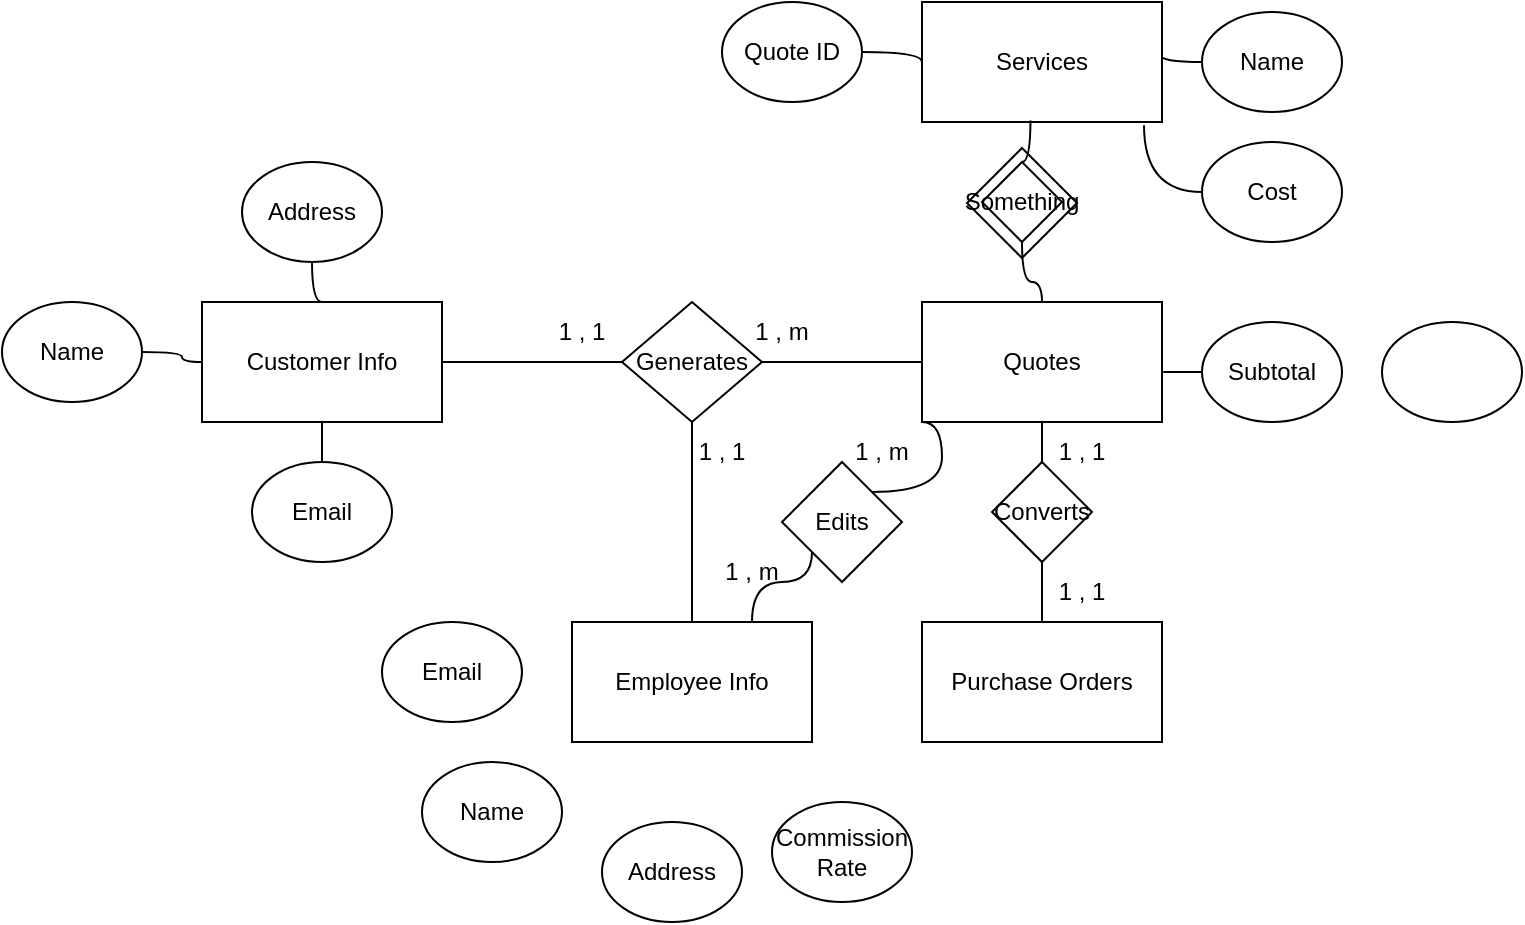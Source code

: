 <mxfile version="18.0.1" type="github">
  <diagram id="iJe6174uvLX6trYQLQHG" name="Page-1">
    <mxGraphModel dx="825" dy="426" grid="1" gridSize="10" guides="1" tooltips="1" connect="1" arrows="1" fold="1" page="1" pageScale="1" pageWidth="2336" pageHeight="1654" math="0" shadow="0">
      <root>
        <mxCell id="0" />
        <mxCell id="1" parent="0" />
        <mxCell id="0XX7TdqP8mAPtL5vjWQp-29" value="" style="rhombus;whiteSpace=wrap;html=1;" vertex="1" parent="1">
          <mxGeometry x="932.5" y="113" width="55" height="55" as="geometry" />
        </mxCell>
        <mxCell id="9a92jqEBNPij-2C5XxpZ-12" style="edgeStyle=orthogonalEdgeStyle;rounded=0;orthogonalLoop=1;jettySize=auto;html=1;exitX=1;exitY=0.5;exitDx=0;exitDy=0;entryX=0;entryY=0.5;entryDx=0;entryDy=0;endArrow=none;endFill=0;" parent="1" source="9a92jqEBNPij-2C5XxpZ-2" target="9a92jqEBNPij-2C5XxpZ-7" edge="1">
          <mxGeometry relative="1" as="geometry" />
        </mxCell>
        <mxCell id="9a92jqEBNPij-2C5XxpZ-2" value="Customer Info" style="rounded=0;whiteSpace=wrap;html=1;" parent="1" vertex="1">
          <mxGeometry x="550" y="190" width="120" height="60" as="geometry" />
        </mxCell>
        <mxCell id="9a92jqEBNPij-2C5XxpZ-3" value="Quotes" style="rounded=0;whiteSpace=wrap;html=1;" parent="1" vertex="1">
          <mxGeometry x="910" y="190" width="120" height="60" as="geometry" />
        </mxCell>
        <mxCell id="9a92jqEBNPij-2C5XxpZ-20" style="edgeStyle=orthogonalEdgeStyle;rounded=0;orthogonalLoop=1;jettySize=auto;html=1;exitX=0.5;exitY=0;exitDx=0;exitDy=0;entryX=0.5;entryY=1;entryDx=0;entryDy=0;endArrow=none;endFill=0;" parent="1" source="9a92jqEBNPij-2C5XxpZ-4" target="9a92jqEBNPij-2C5XxpZ-7" edge="1">
          <mxGeometry relative="1" as="geometry" />
        </mxCell>
        <mxCell id="9a92jqEBNPij-2C5XxpZ-26" style="edgeStyle=orthogonalEdgeStyle;orthogonalLoop=1;jettySize=auto;html=1;exitX=0.75;exitY=0;exitDx=0;exitDy=0;entryX=0;entryY=1;entryDx=0;entryDy=0;endArrow=none;endFill=0;curved=1;" parent="1" source="9a92jqEBNPij-2C5XxpZ-4" target="9a92jqEBNPij-2C5XxpZ-8" edge="1">
          <mxGeometry relative="1" as="geometry" />
        </mxCell>
        <mxCell id="9a92jqEBNPij-2C5XxpZ-4" value="Employee Info" style="rounded=0;whiteSpace=wrap;html=1;" parent="1" vertex="1">
          <mxGeometry x="735" y="350" width="120" height="60" as="geometry" />
        </mxCell>
        <mxCell id="9a92jqEBNPij-2C5XxpZ-5" value="Purchase Orders&lt;br&gt;" style="rounded=0;whiteSpace=wrap;html=1;" parent="1" vertex="1">
          <mxGeometry x="910" y="350" width="120" height="60" as="geometry" />
        </mxCell>
        <mxCell id="9a92jqEBNPij-2C5XxpZ-22" style="edgeStyle=orthogonalEdgeStyle;rounded=0;orthogonalLoop=1;jettySize=auto;html=1;exitX=0.5;exitY=0;exitDx=0;exitDy=0;entryX=0.5;entryY=1;entryDx=0;entryDy=0;endArrow=none;endFill=0;" parent="1" source="9a92jqEBNPij-2C5XxpZ-6" target="9a92jqEBNPij-2C5XxpZ-3" edge="1">
          <mxGeometry relative="1" as="geometry" />
        </mxCell>
        <mxCell id="9a92jqEBNPij-2C5XxpZ-23" style="edgeStyle=orthogonalEdgeStyle;rounded=0;orthogonalLoop=1;jettySize=auto;html=1;exitX=0.5;exitY=1;exitDx=0;exitDy=0;endArrow=none;endFill=0;" parent="1" source="9a92jqEBNPij-2C5XxpZ-6" target="9a92jqEBNPij-2C5XxpZ-5" edge="1">
          <mxGeometry relative="1" as="geometry" />
        </mxCell>
        <mxCell id="9a92jqEBNPij-2C5XxpZ-6" value="Converts" style="rhombus;whiteSpace=wrap;html=1;" parent="1" vertex="1">
          <mxGeometry x="945" y="270" width="50" height="50" as="geometry" />
        </mxCell>
        <mxCell id="9a92jqEBNPij-2C5XxpZ-15" style="edgeStyle=orthogonalEdgeStyle;rounded=0;orthogonalLoop=1;jettySize=auto;html=1;exitX=1;exitY=0.5;exitDx=0;exitDy=0;entryX=0;entryY=0.5;entryDx=0;entryDy=0;endArrow=none;endFill=0;" parent="1" source="9a92jqEBNPij-2C5XxpZ-7" target="9a92jqEBNPij-2C5XxpZ-3" edge="1">
          <mxGeometry relative="1" as="geometry" />
        </mxCell>
        <mxCell id="9a92jqEBNPij-2C5XxpZ-7" value="Generates" style="rhombus;whiteSpace=wrap;html=1;" parent="1" vertex="1">
          <mxGeometry x="760" y="190" width="70" height="60" as="geometry" />
        </mxCell>
        <mxCell id="9a92jqEBNPij-2C5XxpZ-27" style="edgeStyle=orthogonalEdgeStyle;orthogonalLoop=1;jettySize=auto;html=1;exitX=1;exitY=0;exitDx=0;exitDy=0;entryX=0;entryY=1;entryDx=0;entryDy=0;endArrow=none;endFill=0;curved=1;" parent="1" source="9a92jqEBNPij-2C5XxpZ-8" target="9a92jqEBNPij-2C5XxpZ-3" edge="1">
          <mxGeometry relative="1" as="geometry" />
        </mxCell>
        <mxCell id="9a92jqEBNPij-2C5XxpZ-8" value="Edits" style="rhombus;whiteSpace=wrap;html=1;" parent="1" vertex="1">
          <mxGeometry x="840" y="270" width="60" height="60" as="geometry" />
        </mxCell>
        <mxCell id="9a92jqEBNPij-2C5XxpZ-18" value="1 , m" style="text;html=1;strokeColor=none;fillColor=none;align=center;verticalAlign=middle;whiteSpace=wrap;rounded=0;" parent="1" vertex="1">
          <mxGeometry x="810" y="190" width="60" height="30" as="geometry" />
        </mxCell>
        <mxCell id="9a92jqEBNPij-2C5XxpZ-19" value="1 , 1" style="text;html=1;strokeColor=none;fillColor=none;align=center;verticalAlign=middle;whiteSpace=wrap;rounded=0;" parent="1" vertex="1">
          <mxGeometry x="710" y="190" width="60" height="30" as="geometry" />
        </mxCell>
        <mxCell id="9a92jqEBNPij-2C5XxpZ-21" value="1 , 1" style="text;html=1;strokeColor=none;fillColor=none;align=center;verticalAlign=middle;whiteSpace=wrap;rounded=0;" parent="1" vertex="1">
          <mxGeometry x="780" y="250" width="60" height="30" as="geometry" />
        </mxCell>
        <mxCell id="9a92jqEBNPij-2C5XxpZ-24" value="1 , 1" style="text;html=1;strokeColor=none;fillColor=none;align=center;verticalAlign=middle;whiteSpace=wrap;rounded=0;" parent="1" vertex="1">
          <mxGeometry x="960" y="320" width="60" height="30" as="geometry" />
        </mxCell>
        <mxCell id="9a92jqEBNPij-2C5XxpZ-25" value="1 , 1" style="text;html=1;strokeColor=none;fillColor=none;align=center;verticalAlign=middle;whiteSpace=wrap;rounded=0;" parent="1" vertex="1">
          <mxGeometry x="960" y="250" width="60" height="30" as="geometry" />
        </mxCell>
        <mxCell id="9a92jqEBNPij-2C5XxpZ-28" value="1 , m" style="text;html=1;strokeColor=none;fillColor=none;align=center;verticalAlign=middle;whiteSpace=wrap;rounded=0;" parent="1" vertex="1">
          <mxGeometry x="860" y="250" width="60" height="30" as="geometry" />
        </mxCell>
        <mxCell id="9a92jqEBNPij-2C5XxpZ-29" value="1 , m" style="text;html=1;strokeColor=none;fillColor=none;align=center;verticalAlign=middle;whiteSpace=wrap;rounded=0;" parent="1" vertex="1">
          <mxGeometry x="795" y="310" width="60" height="30" as="geometry" />
        </mxCell>
        <mxCell id="0XX7TdqP8mAPtL5vjWQp-8" style="edgeStyle=orthogonalEdgeStyle;curved=1;orthogonalLoop=1;jettySize=auto;html=1;exitX=1;exitY=0.5;exitDx=0;exitDy=0;endArrow=none;endFill=0;" edge="1" parent="1" source="0XX7TdqP8mAPtL5vjWQp-1" target="9a92jqEBNPij-2C5XxpZ-2">
          <mxGeometry relative="1" as="geometry" />
        </mxCell>
        <mxCell id="0XX7TdqP8mAPtL5vjWQp-1" value="Name" style="ellipse;whiteSpace=wrap;html=1;" vertex="1" parent="1">
          <mxGeometry x="450" y="190" width="70" height="50" as="geometry" />
        </mxCell>
        <mxCell id="0XX7TdqP8mAPtL5vjWQp-9" style="edgeStyle=orthogonalEdgeStyle;curved=1;orthogonalLoop=1;jettySize=auto;html=1;exitX=0.5;exitY=1;exitDx=0;exitDy=0;endArrow=none;endFill=0;" edge="1" parent="1" source="0XX7TdqP8mAPtL5vjWQp-2" target="9a92jqEBNPij-2C5XxpZ-2">
          <mxGeometry relative="1" as="geometry" />
        </mxCell>
        <mxCell id="0XX7TdqP8mAPtL5vjWQp-2" value="Address" style="ellipse;whiteSpace=wrap;html=1;" vertex="1" parent="1">
          <mxGeometry x="570" y="120" width="70" height="50" as="geometry" />
        </mxCell>
        <mxCell id="0XX7TdqP8mAPtL5vjWQp-7" style="edgeStyle=orthogonalEdgeStyle;curved=1;orthogonalLoop=1;jettySize=auto;html=1;exitX=0.5;exitY=0;exitDx=0;exitDy=0;entryX=0.5;entryY=1;entryDx=0;entryDy=0;endArrow=none;endFill=0;" edge="1" parent="1" source="0XX7TdqP8mAPtL5vjWQp-6" target="9a92jqEBNPij-2C5XxpZ-2">
          <mxGeometry relative="1" as="geometry" />
        </mxCell>
        <mxCell id="0XX7TdqP8mAPtL5vjWQp-6" value="Email&lt;br&gt;" style="ellipse;whiteSpace=wrap;html=1;" vertex="1" parent="1">
          <mxGeometry x="575" y="270" width="70" height="50" as="geometry" />
        </mxCell>
        <mxCell id="0XX7TdqP8mAPtL5vjWQp-16" value="" style="ellipse;whiteSpace=wrap;html=1;" vertex="1" parent="1">
          <mxGeometry x="1140" y="200" width="70" height="50" as="geometry" />
        </mxCell>
        <mxCell id="0XX7TdqP8mAPtL5vjWQp-23" style="edgeStyle=orthogonalEdgeStyle;curved=1;orthogonalLoop=1;jettySize=auto;html=1;exitX=0;exitY=0.5;exitDx=0;exitDy=0;entryX=0.992;entryY=0.44;entryDx=0;entryDy=0;entryPerimeter=0;endArrow=none;endFill=0;" edge="1" parent="1" source="0XX7TdqP8mAPtL5vjWQp-17" target="0XX7TdqP8mAPtL5vjWQp-19">
          <mxGeometry relative="1" as="geometry" />
        </mxCell>
        <mxCell id="0XX7TdqP8mAPtL5vjWQp-17" value="Name" style="ellipse;whiteSpace=wrap;html=1;" vertex="1" parent="1">
          <mxGeometry x="1050" y="45" width="70" height="50" as="geometry" />
        </mxCell>
        <mxCell id="0XX7TdqP8mAPtL5vjWQp-26" style="edgeStyle=orthogonalEdgeStyle;curved=1;orthogonalLoop=1;jettySize=auto;html=1;exitX=1;exitY=0.5;exitDx=0;exitDy=0;entryX=0;entryY=0.5;entryDx=0;entryDy=0;endArrow=none;endFill=0;" edge="1" parent="1" source="0XX7TdqP8mAPtL5vjWQp-18" target="0XX7TdqP8mAPtL5vjWQp-19">
          <mxGeometry relative="1" as="geometry" />
        </mxCell>
        <mxCell id="0XX7TdqP8mAPtL5vjWQp-18" value="Quote ID" style="ellipse;whiteSpace=wrap;html=1;" vertex="1" parent="1">
          <mxGeometry x="810" y="40" width="70" height="50" as="geometry" />
        </mxCell>
        <mxCell id="0XX7TdqP8mAPtL5vjWQp-19" value="Services" style="rounded=0;whiteSpace=wrap;html=1;" vertex="1" parent="1">
          <mxGeometry x="910" y="40" width="120" height="60" as="geometry" />
        </mxCell>
        <mxCell id="0XX7TdqP8mAPtL5vjWQp-21" style="edgeStyle=orthogonalEdgeStyle;curved=1;orthogonalLoop=1;jettySize=auto;html=1;exitX=0.5;exitY=0;exitDx=0;exitDy=0;entryX=0.452;entryY=0.987;entryDx=0;entryDy=0;entryPerimeter=0;endArrow=none;endFill=0;" edge="1" parent="1" source="0XX7TdqP8mAPtL5vjWQp-20" target="0XX7TdqP8mAPtL5vjWQp-19">
          <mxGeometry relative="1" as="geometry" />
        </mxCell>
        <mxCell id="0XX7TdqP8mAPtL5vjWQp-22" style="edgeStyle=orthogonalEdgeStyle;curved=1;orthogonalLoop=1;jettySize=auto;html=1;exitX=0.5;exitY=1;exitDx=0;exitDy=0;endArrow=none;endFill=0;" edge="1" parent="1" source="0XX7TdqP8mAPtL5vjWQp-20" target="9a92jqEBNPij-2C5XxpZ-3">
          <mxGeometry relative="1" as="geometry" />
        </mxCell>
        <mxCell id="0XX7TdqP8mAPtL5vjWQp-20" value="Something" style="rhombus;whiteSpace=wrap;html=1;" vertex="1" parent="1">
          <mxGeometry x="940" y="120" width="40" height="40" as="geometry" />
        </mxCell>
        <mxCell id="0XX7TdqP8mAPtL5vjWQp-25" style="edgeStyle=orthogonalEdgeStyle;curved=1;orthogonalLoop=1;jettySize=auto;html=1;exitX=0;exitY=0.5;exitDx=0;exitDy=0;entryX=0.925;entryY=1.027;entryDx=0;entryDy=0;entryPerimeter=0;endArrow=none;endFill=0;" edge="1" parent="1" source="0XX7TdqP8mAPtL5vjWQp-24" target="0XX7TdqP8mAPtL5vjWQp-19">
          <mxGeometry relative="1" as="geometry" />
        </mxCell>
        <mxCell id="0XX7TdqP8mAPtL5vjWQp-24" value="Cost" style="ellipse;whiteSpace=wrap;html=1;" vertex="1" parent="1">
          <mxGeometry x="1050" y="110" width="70" height="50" as="geometry" />
        </mxCell>
        <mxCell id="0XX7TdqP8mAPtL5vjWQp-28" style="edgeStyle=orthogonalEdgeStyle;curved=1;orthogonalLoop=1;jettySize=auto;html=1;exitX=0;exitY=0.5;exitDx=0;exitDy=0;entryX=1.005;entryY=0.573;entryDx=0;entryDy=0;entryPerimeter=0;endArrow=none;endFill=0;" edge="1" parent="1" source="0XX7TdqP8mAPtL5vjWQp-27" target="9a92jqEBNPij-2C5XxpZ-3">
          <mxGeometry relative="1" as="geometry" />
        </mxCell>
        <mxCell id="0XX7TdqP8mAPtL5vjWQp-27" value="Subtotal&lt;br&gt;" style="ellipse;whiteSpace=wrap;html=1;" vertex="1" parent="1">
          <mxGeometry x="1050" y="200" width="70" height="50" as="geometry" />
        </mxCell>
        <mxCell id="0XX7TdqP8mAPtL5vjWQp-30" value="Email&lt;br&gt;" style="ellipse;whiteSpace=wrap;html=1;" vertex="1" parent="1">
          <mxGeometry x="640" y="350" width="70" height="50" as="geometry" />
        </mxCell>
        <mxCell id="0XX7TdqP8mAPtL5vjWQp-31" value="Name" style="ellipse;whiteSpace=wrap;html=1;" vertex="1" parent="1">
          <mxGeometry x="660" y="420" width="70" height="50" as="geometry" />
        </mxCell>
        <mxCell id="0XX7TdqP8mAPtL5vjWQp-32" value="Address" style="ellipse;whiteSpace=wrap;html=1;" vertex="1" parent="1">
          <mxGeometry x="750" y="450" width="70" height="50" as="geometry" />
        </mxCell>
        <mxCell id="0XX7TdqP8mAPtL5vjWQp-33" value="Commission Rate" style="ellipse;whiteSpace=wrap;html=1;" vertex="1" parent="1">
          <mxGeometry x="835" y="440" width="70" height="50" as="geometry" />
        </mxCell>
      </root>
    </mxGraphModel>
  </diagram>
</mxfile>
